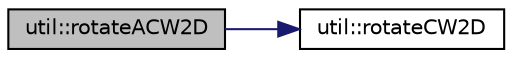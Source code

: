 digraph "util::rotateACW2D"
{
  edge [fontname="Helvetica",fontsize="10",labelfontname="Helvetica",labelfontsize="10"];
  node [fontname="Helvetica",fontsize="10",shape=record];
  rankdir="LR";
  Node629 [label="util::rotateACW2D",height=0.2,width=0.4,color="black", fillcolor="grey75", style="filled", fontcolor="black"];
  Node629 -> Node630 [color="midnightblue",fontsize="10",style="solid",fontname="Helvetica"];
  Node630 [label="util::rotateCW2D",height=0.2,width=0.4,color="black", fillcolor="white", style="filled",URL="$namespaceutil.html#ac37c77bce2370e83008c6436dcec26c0",tooltip="Rotates a vector in xy-plane in clockwise direction. "];
}

